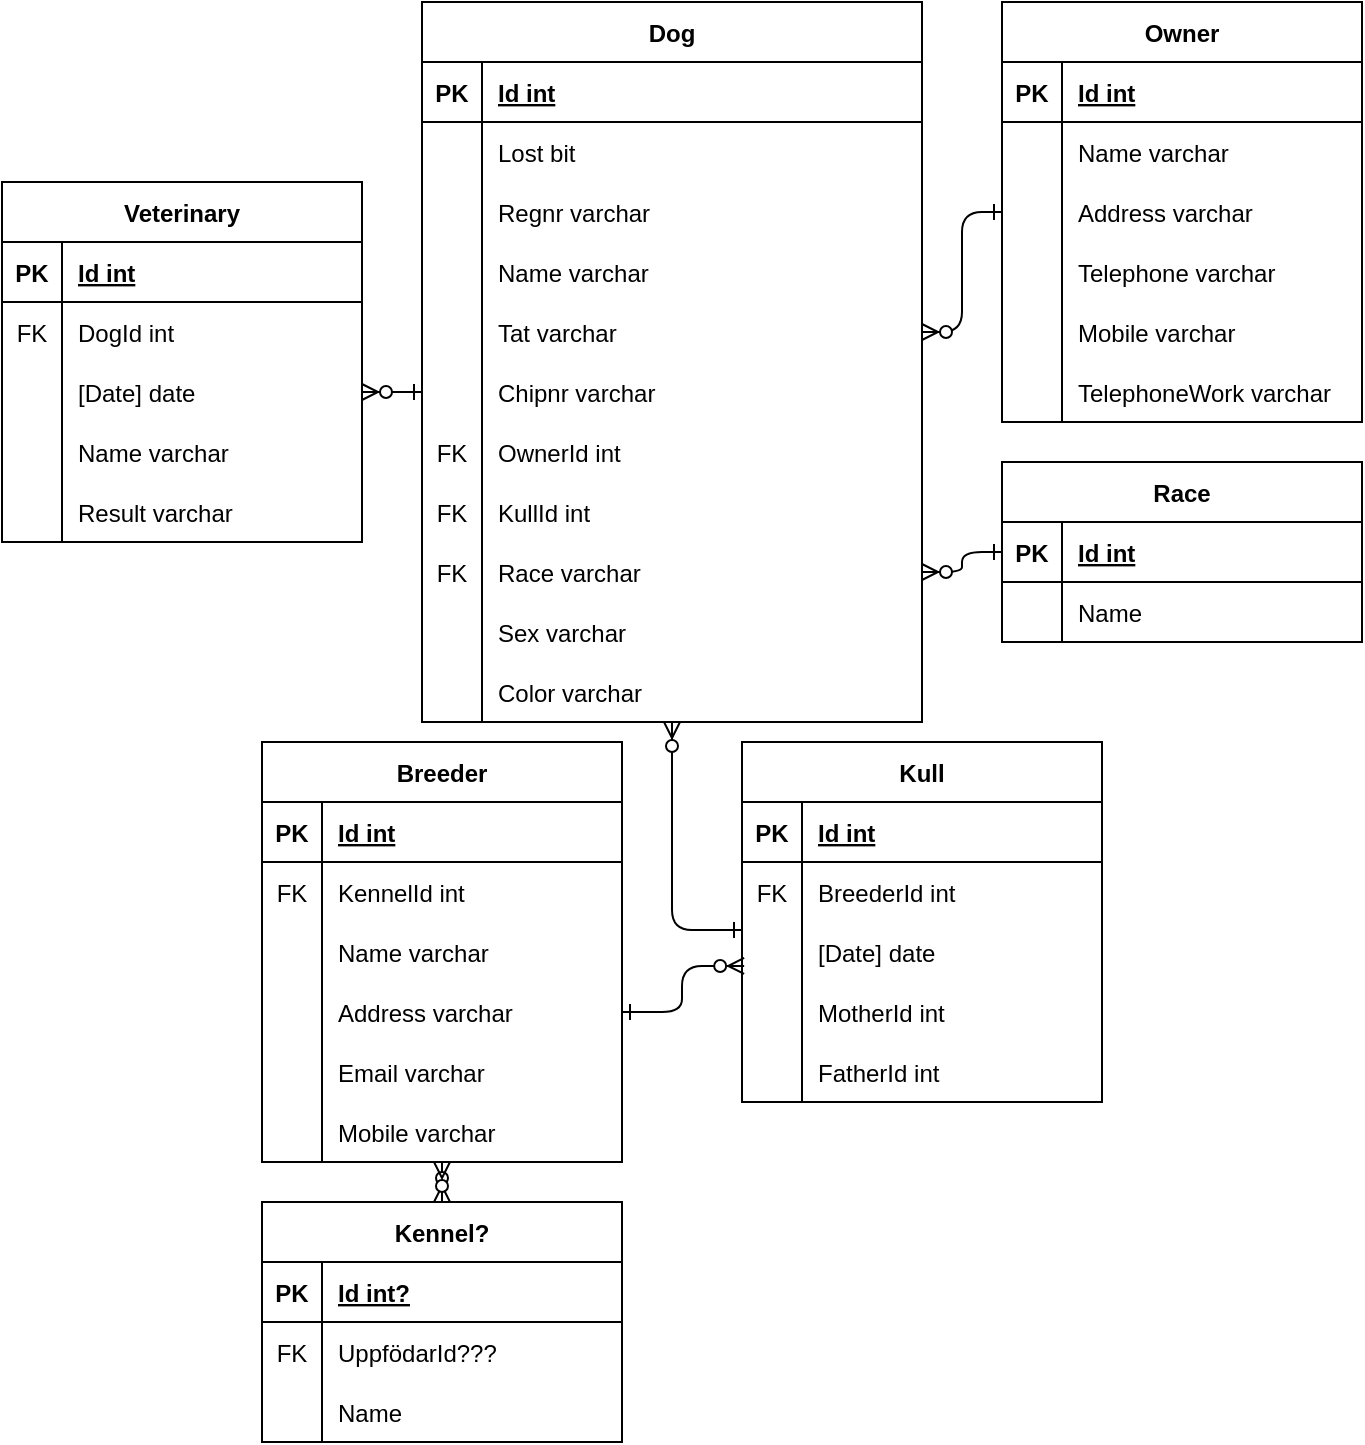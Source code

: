 <mxfile version="13.9.2" type="device"><diagram id="R2lEEEUBdFMjLlhIrx00" name="Page-1"><mxGraphModel dx="1102" dy="651" grid="1" gridSize="10" guides="1" tooltips="1" connect="1" arrows="1" fold="1" page="1" pageScale="1" pageWidth="850" pageHeight="1100" math="0" shadow="0" extFonts="Permanent Marker^https://fonts.googleapis.com/css?family=Permanent+Marker"><root><mxCell id="0"/><mxCell id="1" parent="0"/><mxCell id="C-vyLk0tnHw3VtMMgP7b-1" value="" style="edgeStyle=orthogonalEdgeStyle;endArrow=ERone;startArrow=ERzeroToMany;endFill=0;startFill=1;entryX=0;entryY=0.5;entryDx=0;entryDy=0;exitX=1;exitY=0.5;exitDx=0;exitDy=0;rounded=1;" parent="1" source="K0LvxCVQSx4_4NguJjZo-14" target="K0LvxCVQSx4_4NguJjZo-1" edge="1"><mxGeometry width="100" height="100" relative="1" as="geometry"><mxPoint x="370" y="165" as="sourcePoint"/><mxPoint x="440" y="620" as="targetPoint"/></mxGeometry></mxCell><mxCell id="C-vyLk0tnHw3VtMMgP7b-2" value="Dog" style="shape=table;startSize=30;container=1;collapsible=1;childLayout=tableLayout;fixedRows=1;rowLines=0;fontStyle=1;align=center;resizeLast=1;" parent="1" vertex="1"><mxGeometry x="490" y="70" width="250" height="360" as="geometry"/></mxCell><mxCell id="C-vyLk0tnHw3VtMMgP7b-3" value="" style="shape=partialRectangle;collapsible=0;dropTarget=0;pointerEvents=0;fillColor=none;points=[[0,0.5],[1,0.5]];portConstraint=eastwest;top=0;left=0;right=0;bottom=1;" parent="C-vyLk0tnHw3VtMMgP7b-2" vertex="1"><mxGeometry y="30" width="250" height="30" as="geometry"/></mxCell><mxCell id="C-vyLk0tnHw3VtMMgP7b-4" value="PK" style="shape=partialRectangle;overflow=hidden;connectable=0;fillColor=none;top=0;left=0;bottom=0;right=0;fontStyle=1;" parent="C-vyLk0tnHw3VtMMgP7b-3" vertex="1"><mxGeometry width="30" height="30" as="geometry"/></mxCell><mxCell id="C-vyLk0tnHw3VtMMgP7b-5" value="Id int" style="shape=partialRectangle;overflow=hidden;connectable=0;fillColor=none;top=0;left=0;bottom=0;right=0;align=left;spacingLeft=6;fontStyle=5;" parent="C-vyLk0tnHw3VtMMgP7b-3" vertex="1"><mxGeometry x="30" width="220" height="30" as="geometry"/></mxCell><mxCell id="YrfH4QDY_-ji0vdFzdjW-18" value="" style="shape=partialRectangle;collapsible=0;dropTarget=0;pointerEvents=0;fillColor=none;top=0;left=0;bottom=0;right=0;points=[[0,0.5],[1,0.5]];portConstraint=eastwest;" vertex="1" parent="C-vyLk0tnHw3VtMMgP7b-2"><mxGeometry y="60" width="250" height="30" as="geometry"/></mxCell><mxCell id="YrfH4QDY_-ji0vdFzdjW-19" value="" style="shape=partialRectangle;connectable=0;fillColor=none;top=0;left=0;bottom=0;right=0;fontStyle=0;overflow=hidden;" vertex="1" parent="YrfH4QDY_-ji0vdFzdjW-18"><mxGeometry width="30" height="30" as="geometry"/></mxCell><mxCell id="YrfH4QDY_-ji0vdFzdjW-20" value="Lost bit" style="shape=partialRectangle;connectable=0;fillColor=none;top=0;left=0;bottom=0;right=0;align=left;spacingLeft=6;fontStyle=0;overflow=hidden;" vertex="1" parent="YrfH4QDY_-ji0vdFzdjW-18"><mxGeometry x="30" width="220" height="30" as="geometry"/></mxCell><mxCell id="C-vyLk0tnHw3VtMMgP7b-6" value="" style="shape=partialRectangle;collapsible=0;dropTarget=0;pointerEvents=0;fillColor=none;points=[[0,0.5],[1,0.5]];portConstraint=eastwest;top=0;left=0;right=0;bottom=0;" parent="C-vyLk0tnHw3VtMMgP7b-2" vertex="1"><mxGeometry y="90" width="250" height="30" as="geometry"/></mxCell><mxCell id="C-vyLk0tnHw3VtMMgP7b-7" value="" style="shape=partialRectangle;overflow=hidden;connectable=0;fillColor=none;top=0;left=0;bottom=0;right=0;" parent="C-vyLk0tnHw3VtMMgP7b-6" vertex="1"><mxGeometry width="30" height="30" as="geometry"/></mxCell><mxCell id="C-vyLk0tnHw3VtMMgP7b-8" value="Regnr varchar" style="shape=partialRectangle;overflow=hidden;connectable=0;fillColor=none;top=0;left=0;bottom=0;right=0;align=left;spacingLeft=6;" parent="C-vyLk0tnHw3VtMMgP7b-6" vertex="1"><mxGeometry x="30" width="220" height="30" as="geometry"/></mxCell><mxCell id="YIph5EhUM8RS4TevZBlO-1" value="" style="shape=partialRectangle;collapsible=0;dropTarget=0;pointerEvents=0;fillColor=none;top=0;left=0;bottom=0;right=0;points=[[0,0.5],[1,0.5]];portConstraint=eastwest;" parent="C-vyLk0tnHw3VtMMgP7b-2" vertex="1"><mxGeometry y="120" width="250" height="30" as="geometry"/></mxCell><mxCell id="YIph5EhUM8RS4TevZBlO-2" value="" style="shape=partialRectangle;connectable=0;fillColor=none;top=0;left=0;bottom=0;right=0;fontStyle=0;overflow=hidden;" parent="YIph5EhUM8RS4TevZBlO-1" vertex="1"><mxGeometry width="30" height="30" as="geometry"/></mxCell><mxCell id="YIph5EhUM8RS4TevZBlO-3" value="Name varchar" style="shape=partialRectangle;connectable=0;fillColor=none;top=0;left=0;bottom=0;right=0;align=left;spacingLeft=6;fontStyle=0;overflow=hidden;" parent="YIph5EhUM8RS4TevZBlO-1" vertex="1"><mxGeometry x="30" width="220" height="30" as="geometry"/></mxCell><mxCell id="C-vyLk0tnHw3VtMMgP7b-9" value="" style="shape=partialRectangle;collapsible=0;dropTarget=0;pointerEvents=0;fillColor=none;points=[[0,0.5],[1,0.5]];portConstraint=eastwest;top=0;left=0;right=0;bottom=0;" parent="C-vyLk0tnHw3VtMMgP7b-2" vertex="1"><mxGeometry y="150" width="250" height="30" as="geometry"/></mxCell><mxCell id="C-vyLk0tnHw3VtMMgP7b-10" value="" style="shape=partialRectangle;overflow=hidden;connectable=0;fillColor=none;top=0;left=0;bottom=0;right=0;" parent="C-vyLk0tnHw3VtMMgP7b-9" vertex="1"><mxGeometry width="30" height="30" as="geometry"/></mxCell><mxCell id="C-vyLk0tnHw3VtMMgP7b-11" value="Tat varchar" style="shape=partialRectangle;overflow=hidden;connectable=0;fillColor=none;top=0;left=0;bottom=0;right=0;align=left;spacingLeft=6;" parent="C-vyLk0tnHw3VtMMgP7b-9" vertex="1"><mxGeometry x="30" width="220" height="30" as="geometry"/></mxCell><mxCell id="K0LvxCVQSx4_4NguJjZo-1" value="" style="shape=partialRectangle;collapsible=0;dropTarget=0;pointerEvents=0;fillColor=none;top=0;left=0;bottom=0;right=0;points=[[0,0.5],[1,0.5]];portConstraint=eastwest;" parent="C-vyLk0tnHw3VtMMgP7b-2" vertex="1"><mxGeometry y="180" width="250" height="30" as="geometry"/></mxCell><mxCell id="K0LvxCVQSx4_4NguJjZo-2" value="" style="shape=partialRectangle;connectable=0;fillColor=none;top=0;left=0;bottom=0;right=0;fontStyle=0;overflow=hidden;" parent="K0LvxCVQSx4_4NguJjZo-1" vertex="1"><mxGeometry width="30" height="30" as="geometry"/></mxCell><mxCell id="K0LvxCVQSx4_4NguJjZo-3" value="Chipnr varchar" style="shape=partialRectangle;connectable=0;fillColor=none;top=0;left=0;bottom=0;right=0;align=left;spacingLeft=6;fontStyle=0;overflow=hidden;" parent="K0LvxCVQSx4_4NguJjZo-1" vertex="1"><mxGeometry x="30" width="220" height="30" as="geometry"/></mxCell><mxCell id="K0LvxCVQSx4_4NguJjZo-179" value="" style="shape=partialRectangle;collapsible=0;dropTarget=0;pointerEvents=0;fillColor=none;top=0;left=0;bottom=0;right=0;points=[[0,0.5],[1,0.5]];portConstraint=eastwest;" parent="C-vyLk0tnHw3VtMMgP7b-2" vertex="1"><mxGeometry y="210" width="250" height="30" as="geometry"/></mxCell><mxCell id="K0LvxCVQSx4_4NguJjZo-180" value="FK" style="shape=partialRectangle;connectable=0;fillColor=none;top=0;left=0;bottom=0;right=0;fontStyle=0;overflow=hidden;" parent="K0LvxCVQSx4_4NguJjZo-179" vertex="1"><mxGeometry width="30" height="30" as="geometry"/></mxCell><mxCell id="K0LvxCVQSx4_4NguJjZo-181" value="OwnerId int" style="shape=partialRectangle;connectable=0;fillColor=none;top=0;left=0;bottom=0;right=0;align=left;spacingLeft=6;fontStyle=0;overflow=hidden;" parent="K0LvxCVQSx4_4NguJjZo-179" vertex="1"><mxGeometry x="30" width="220" height="30" as="geometry"/></mxCell><mxCell id="K0LvxCVQSx4_4NguJjZo-185" value="" style="shape=partialRectangle;collapsible=0;dropTarget=0;pointerEvents=0;fillColor=none;top=0;left=0;bottom=0;right=0;points=[[0,0.5],[1,0.5]];portConstraint=eastwest;" parent="C-vyLk0tnHw3VtMMgP7b-2" vertex="1"><mxGeometry y="240" width="250" height="30" as="geometry"/></mxCell><mxCell id="K0LvxCVQSx4_4NguJjZo-186" value="FK" style="shape=partialRectangle;connectable=0;fillColor=none;top=0;left=0;bottom=0;right=0;fontStyle=0;overflow=hidden;" parent="K0LvxCVQSx4_4NguJjZo-185" vertex="1"><mxGeometry width="30" height="30" as="geometry"/></mxCell><mxCell id="K0LvxCVQSx4_4NguJjZo-187" value="KullId int" style="shape=partialRectangle;connectable=0;fillColor=none;top=0;left=0;bottom=0;right=0;align=left;spacingLeft=6;fontStyle=0;overflow=hidden;" parent="K0LvxCVQSx4_4NguJjZo-185" vertex="1"><mxGeometry x="30" width="220" height="30" as="geometry"/></mxCell><mxCell id="K0LvxCVQSx4_4NguJjZo-4" value="" style="shape=partialRectangle;collapsible=0;dropTarget=0;pointerEvents=0;fillColor=none;top=0;left=0;bottom=0;right=0;points=[[0,0.5],[1,0.5]];portConstraint=eastwest;" parent="C-vyLk0tnHw3VtMMgP7b-2" vertex="1"><mxGeometry y="270" width="250" height="30" as="geometry"/></mxCell><mxCell id="K0LvxCVQSx4_4NguJjZo-5" value="FK" style="shape=partialRectangle;connectable=0;fillColor=none;top=0;left=0;bottom=0;right=0;fontStyle=0;overflow=hidden;" parent="K0LvxCVQSx4_4NguJjZo-4" vertex="1"><mxGeometry width="30" height="30" as="geometry"/></mxCell><mxCell id="K0LvxCVQSx4_4NguJjZo-6" value="Race varchar" style="shape=partialRectangle;connectable=0;fillColor=none;top=0;left=0;bottom=0;right=0;align=left;spacingLeft=6;fontStyle=0;overflow=hidden;" parent="K0LvxCVQSx4_4NguJjZo-4" vertex="1"><mxGeometry x="30" width="220" height="30" as="geometry"/></mxCell><mxCell id="K0LvxCVQSx4_4NguJjZo-7" value="" style="shape=partialRectangle;collapsible=0;dropTarget=0;pointerEvents=0;fillColor=none;top=0;left=0;bottom=0;right=0;points=[[0,0.5],[1,0.5]];portConstraint=eastwest;" parent="C-vyLk0tnHw3VtMMgP7b-2" vertex="1"><mxGeometry y="300" width="250" height="30" as="geometry"/></mxCell><mxCell id="K0LvxCVQSx4_4NguJjZo-8" value="" style="shape=partialRectangle;connectable=0;fillColor=none;top=0;left=0;bottom=0;right=0;fontStyle=0;overflow=hidden;" parent="K0LvxCVQSx4_4NguJjZo-7" vertex="1"><mxGeometry width="30" height="30" as="geometry"/></mxCell><mxCell id="K0LvxCVQSx4_4NguJjZo-9" value="Sex varchar" style="shape=partialRectangle;connectable=0;fillColor=none;top=0;left=0;bottom=0;right=0;align=left;spacingLeft=6;fontStyle=0;overflow=hidden;" parent="K0LvxCVQSx4_4NguJjZo-7" vertex="1"><mxGeometry x="30" width="220" height="30" as="geometry"/></mxCell><mxCell id="K0LvxCVQSx4_4NguJjZo-134" value="" style="shape=partialRectangle;collapsible=0;dropTarget=0;pointerEvents=0;fillColor=none;top=0;left=0;bottom=0;right=0;points=[[0,0.5],[1,0.5]];portConstraint=eastwest;" parent="C-vyLk0tnHw3VtMMgP7b-2" vertex="1"><mxGeometry y="330" width="250" height="30" as="geometry"/></mxCell><mxCell id="K0LvxCVQSx4_4NguJjZo-135" value="" style="shape=partialRectangle;connectable=0;fillColor=none;top=0;left=0;bottom=0;right=0;fontStyle=0;overflow=hidden;" parent="K0LvxCVQSx4_4NguJjZo-134" vertex="1"><mxGeometry width="30" height="30" as="geometry"/></mxCell><mxCell id="K0LvxCVQSx4_4NguJjZo-136" value="Color varchar" style="shape=partialRectangle;connectable=0;fillColor=none;top=0;left=0;bottom=0;right=0;align=left;spacingLeft=6;fontStyle=0;overflow=hidden;" parent="K0LvxCVQSx4_4NguJjZo-134" vertex="1"><mxGeometry x="30" width="220" height="30" as="geometry"/></mxCell><mxCell id="K0LvxCVQSx4_4NguJjZo-10" value="Veterinary" style="shape=table;startSize=30;container=1;collapsible=1;childLayout=tableLayout;fixedRows=1;rowLines=0;fontStyle=1;align=center;resizeLast=1;" parent="1" vertex="1"><mxGeometry x="280" y="160" width="180" height="180" as="geometry"/></mxCell><mxCell id="K0LvxCVQSx4_4NguJjZo-11" value="" style="shape=partialRectangle;collapsible=0;dropTarget=0;pointerEvents=0;fillColor=none;top=0;left=0;bottom=1;right=0;points=[[0,0.5],[1,0.5]];portConstraint=eastwest;" parent="K0LvxCVQSx4_4NguJjZo-10" vertex="1"><mxGeometry y="30" width="180" height="30" as="geometry"/></mxCell><mxCell id="K0LvxCVQSx4_4NguJjZo-12" value="PK" style="shape=partialRectangle;connectable=0;fillColor=none;top=0;left=0;bottom=0;right=0;fontStyle=1;overflow=hidden;" parent="K0LvxCVQSx4_4NguJjZo-11" vertex="1"><mxGeometry width="30" height="30" as="geometry"/></mxCell><mxCell id="K0LvxCVQSx4_4NguJjZo-13" value="Id int" style="shape=partialRectangle;connectable=0;fillColor=none;top=0;left=0;bottom=0;right=0;align=left;spacingLeft=6;fontStyle=5;overflow=hidden;" parent="K0LvxCVQSx4_4NguJjZo-11" vertex="1"><mxGeometry x="30" width="150" height="30" as="geometry"/></mxCell><mxCell id="K0LvxCVQSx4_4NguJjZo-182" value="" style="shape=partialRectangle;collapsible=0;dropTarget=0;pointerEvents=0;fillColor=none;top=0;left=0;bottom=0;right=0;points=[[0,0.5],[1,0.5]];portConstraint=eastwest;" parent="K0LvxCVQSx4_4NguJjZo-10" vertex="1"><mxGeometry y="60" width="180" height="30" as="geometry"/></mxCell><mxCell id="K0LvxCVQSx4_4NguJjZo-183" value="FK" style="shape=partialRectangle;connectable=0;fillColor=none;top=0;left=0;bottom=0;right=0;fontStyle=0;overflow=hidden;" parent="K0LvxCVQSx4_4NguJjZo-182" vertex="1"><mxGeometry width="30" height="30" as="geometry"/></mxCell><mxCell id="K0LvxCVQSx4_4NguJjZo-184" value="DogId int" style="shape=partialRectangle;connectable=0;fillColor=none;top=0;left=0;bottom=0;right=0;align=left;spacingLeft=6;fontStyle=0;overflow=hidden;" parent="K0LvxCVQSx4_4NguJjZo-182" vertex="1"><mxGeometry x="30" width="150" height="30" as="geometry"/></mxCell><mxCell id="K0LvxCVQSx4_4NguJjZo-14" value="" style="shape=partialRectangle;collapsible=0;dropTarget=0;pointerEvents=0;fillColor=none;top=0;left=0;bottom=0;right=0;points=[[0,0.5],[1,0.5]];portConstraint=eastwest;" parent="K0LvxCVQSx4_4NguJjZo-10" vertex="1"><mxGeometry y="90" width="180" height="30" as="geometry"/></mxCell><mxCell id="K0LvxCVQSx4_4NguJjZo-15" value="" style="shape=partialRectangle;connectable=0;fillColor=none;top=0;left=0;bottom=0;right=0;editable=1;overflow=hidden;" parent="K0LvxCVQSx4_4NguJjZo-14" vertex="1"><mxGeometry width="30" height="30" as="geometry"/></mxCell><mxCell id="K0LvxCVQSx4_4NguJjZo-16" value="[Date] date" style="shape=partialRectangle;connectable=0;fillColor=none;top=0;left=0;bottom=0;right=0;align=left;spacingLeft=6;overflow=hidden;" parent="K0LvxCVQSx4_4NguJjZo-14" vertex="1"><mxGeometry x="30" width="150" height="30" as="geometry"/></mxCell><mxCell id="K0LvxCVQSx4_4NguJjZo-17" value="" style="shape=partialRectangle;collapsible=0;dropTarget=0;pointerEvents=0;fillColor=none;top=0;left=0;bottom=0;right=0;points=[[0,0.5],[1,0.5]];portConstraint=eastwest;" parent="K0LvxCVQSx4_4NguJjZo-10" vertex="1"><mxGeometry y="120" width="180" height="30" as="geometry"/></mxCell><mxCell id="K0LvxCVQSx4_4NguJjZo-18" value="" style="shape=partialRectangle;connectable=0;fillColor=none;top=0;left=0;bottom=0;right=0;editable=1;overflow=hidden;" parent="K0LvxCVQSx4_4NguJjZo-17" vertex="1"><mxGeometry width="30" height="30" as="geometry"/></mxCell><mxCell id="K0LvxCVQSx4_4NguJjZo-19" value="Name varchar" style="shape=partialRectangle;connectable=0;fillColor=none;top=0;left=0;bottom=0;right=0;align=left;spacingLeft=6;overflow=hidden;" parent="K0LvxCVQSx4_4NguJjZo-17" vertex="1"><mxGeometry x="30" width="150" height="30" as="geometry"/></mxCell><mxCell id="K0LvxCVQSx4_4NguJjZo-20" value="" style="shape=partialRectangle;collapsible=0;dropTarget=0;pointerEvents=0;fillColor=none;top=0;left=0;bottom=0;right=0;points=[[0,0.5],[1,0.5]];portConstraint=eastwest;" parent="K0LvxCVQSx4_4NguJjZo-10" vertex="1"><mxGeometry y="150" width="180" height="30" as="geometry"/></mxCell><mxCell id="K0LvxCVQSx4_4NguJjZo-21" value="" style="shape=partialRectangle;connectable=0;fillColor=none;top=0;left=0;bottom=0;right=0;editable=1;overflow=hidden;" parent="K0LvxCVQSx4_4NguJjZo-20" vertex="1"><mxGeometry width="30" height="30" as="geometry"/></mxCell><mxCell id="K0LvxCVQSx4_4NguJjZo-22" value="Result varchar" style="shape=partialRectangle;connectable=0;fillColor=none;top=0;left=0;bottom=0;right=0;align=left;spacingLeft=6;overflow=hidden;" parent="K0LvxCVQSx4_4NguJjZo-20" vertex="1"><mxGeometry x="30" width="150" height="30" as="geometry"/></mxCell><mxCell id="K0LvxCVQSx4_4NguJjZo-36" value="Breeder" style="shape=table;startSize=30;container=1;collapsible=1;childLayout=tableLayout;fixedRows=1;rowLines=0;fontStyle=1;align=center;resizeLast=1;" parent="1" vertex="1"><mxGeometry x="410" y="440" width="180" height="210" as="geometry"/></mxCell><mxCell id="K0LvxCVQSx4_4NguJjZo-37" value="" style="shape=partialRectangle;collapsible=0;dropTarget=0;pointerEvents=0;fillColor=none;top=0;left=0;bottom=1;right=0;points=[[0,0.5],[1,0.5]];portConstraint=eastwest;" parent="K0LvxCVQSx4_4NguJjZo-36" vertex="1"><mxGeometry y="30" width="180" height="30" as="geometry"/></mxCell><mxCell id="K0LvxCVQSx4_4NguJjZo-38" value="PK" style="shape=partialRectangle;connectable=0;fillColor=none;top=0;left=0;bottom=0;right=0;fontStyle=1;overflow=hidden;" parent="K0LvxCVQSx4_4NguJjZo-37" vertex="1"><mxGeometry width="30" height="30" as="geometry"/></mxCell><mxCell id="K0LvxCVQSx4_4NguJjZo-39" value="Id int" style="shape=partialRectangle;connectable=0;fillColor=none;top=0;left=0;bottom=0;right=0;align=left;spacingLeft=6;fontStyle=5;overflow=hidden;" parent="K0LvxCVQSx4_4NguJjZo-37" vertex="1"><mxGeometry x="30" width="150" height="30" as="geometry"/></mxCell><mxCell id="K0LvxCVQSx4_4NguJjZo-191" value="" style="shape=partialRectangle;collapsible=0;dropTarget=0;pointerEvents=0;fillColor=none;top=0;left=0;bottom=0;right=0;points=[[0,0.5],[1,0.5]];portConstraint=eastwest;" parent="K0LvxCVQSx4_4NguJjZo-36" vertex="1"><mxGeometry y="60" width="180" height="30" as="geometry"/></mxCell><mxCell id="K0LvxCVQSx4_4NguJjZo-192" value="FK" style="shape=partialRectangle;connectable=0;fillColor=none;top=0;left=0;bottom=0;right=0;fontStyle=0;overflow=hidden;" parent="K0LvxCVQSx4_4NguJjZo-191" vertex="1"><mxGeometry width="30" height="30" as="geometry"/></mxCell><mxCell id="K0LvxCVQSx4_4NguJjZo-193" value="KennelId int" style="shape=partialRectangle;connectable=0;fillColor=none;top=0;left=0;bottom=0;right=0;align=left;spacingLeft=6;fontStyle=0;overflow=hidden;" parent="K0LvxCVQSx4_4NguJjZo-191" vertex="1"><mxGeometry x="30" width="150" height="30" as="geometry"/></mxCell><mxCell id="K0LvxCVQSx4_4NguJjZo-40" value="" style="shape=partialRectangle;collapsible=0;dropTarget=0;pointerEvents=0;fillColor=none;top=0;left=0;bottom=0;right=0;points=[[0,0.5],[1,0.5]];portConstraint=eastwest;" parent="K0LvxCVQSx4_4NguJjZo-36" vertex="1"><mxGeometry y="90" width="180" height="30" as="geometry"/></mxCell><mxCell id="K0LvxCVQSx4_4NguJjZo-41" value="" style="shape=partialRectangle;connectable=0;fillColor=none;top=0;left=0;bottom=0;right=0;editable=1;overflow=hidden;" parent="K0LvxCVQSx4_4NguJjZo-40" vertex="1"><mxGeometry width="30" height="30" as="geometry"/></mxCell><mxCell id="K0LvxCVQSx4_4NguJjZo-42" value="Name varchar" style="shape=partialRectangle;connectable=0;fillColor=none;top=0;left=0;bottom=0;right=0;align=left;spacingLeft=6;overflow=hidden;" parent="K0LvxCVQSx4_4NguJjZo-40" vertex="1"><mxGeometry x="30" width="150" height="30" as="geometry"/></mxCell><mxCell id="K0LvxCVQSx4_4NguJjZo-43" value="" style="shape=partialRectangle;collapsible=0;dropTarget=0;pointerEvents=0;fillColor=none;top=0;left=0;bottom=0;right=0;points=[[0,0.5],[1,0.5]];portConstraint=eastwest;" parent="K0LvxCVQSx4_4NguJjZo-36" vertex="1"><mxGeometry y="120" width="180" height="30" as="geometry"/></mxCell><mxCell id="K0LvxCVQSx4_4NguJjZo-44" value="" style="shape=partialRectangle;connectable=0;fillColor=none;top=0;left=0;bottom=0;right=0;editable=1;overflow=hidden;" parent="K0LvxCVQSx4_4NguJjZo-43" vertex="1"><mxGeometry width="30" height="30" as="geometry"/></mxCell><mxCell id="K0LvxCVQSx4_4NguJjZo-45" value="Address varchar" style="shape=partialRectangle;connectable=0;fillColor=none;top=0;left=0;bottom=0;right=0;align=left;spacingLeft=6;overflow=hidden;" parent="K0LvxCVQSx4_4NguJjZo-43" vertex="1"><mxGeometry x="30" width="150" height="30" as="geometry"/></mxCell><mxCell id="K0LvxCVQSx4_4NguJjZo-88" value="" style="shape=partialRectangle;collapsible=0;dropTarget=0;pointerEvents=0;fillColor=none;top=0;left=0;bottom=0;right=0;points=[[0,0.5],[1,0.5]];portConstraint=eastwest;" parent="K0LvxCVQSx4_4NguJjZo-36" vertex="1"><mxGeometry y="150" width="180" height="30" as="geometry"/></mxCell><mxCell id="K0LvxCVQSx4_4NguJjZo-89" value="" style="shape=partialRectangle;connectable=0;fillColor=none;top=0;left=0;bottom=0;right=0;fontStyle=0;overflow=hidden;" parent="K0LvxCVQSx4_4NguJjZo-88" vertex="1"><mxGeometry width="30" height="30" as="geometry"/></mxCell><mxCell id="K0LvxCVQSx4_4NguJjZo-90" value="Email varchar" style="shape=partialRectangle;connectable=0;fillColor=none;top=0;left=0;bottom=0;right=0;align=left;spacingLeft=6;fontStyle=0;overflow=hidden;" parent="K0LvxCVQSx4_4NguJjZo-88" vertex="1"><mxGeometry x="30" width="150" height="30" as="geometry"/></mxCell><mxCell id="K0LvxCVQSx4_4NguJjZo-46" value="" style="shape=partialRectangle;collapsible=0;dropTarget=0;pointerEvents=0;fillColor=none;top=0;left=0;bottom=0;right=0;points=[[0,0.5],[1,0.5]];portConstraint=eastwest;" parent="K0LvxCVQSx4_4NguJjZo-36" vertex="1"><mxGeometry y="180" width="180" height="30" as="geometry"/></mxCell><mxCell id="K0LvxCVQSx4_4NguJjZo-47" value="" style="shape=partialRectangle;connectable=0;fillColor=none;top=0;left=0;bottom=0;right=0;editable=1;overflow=hidden;" parent="K0LvxCVQSx4_4NguJjZo-46" vertex="1"><mxGeometry width="30" height="30" as="geometry"/></mxCell><mxCell id="K0LvxCVQSx4_4NguJjZo-48" value="Mobile varchar" style="shape=partialRectangle;connectable=0;fillColor=none;top=0;left=0;bottom=0;right=0;align=left;spacingLeft=6;overflow=hidden;" parent="K0LvxCVQSx4_4NguJjZo-46" vertex="1"><mxGeometry x="30" width="150" height="30" as="geometry"/></mxCell><mxCell id="K0LvxCVQSx4_4NguJjZo-75" value="Owner" style="shape=table;startSize=30;container=1;collapsible=1;childLayout=tableLayout;fixedRows=1;rowLines=0;fontStyle=1;align=center;resizeLast=1;" parent="1" vertex="1"><mxGeometry x="780" y="70" width="180" height="210" as="geometry"/></mxCell><mxCell id="K0LvxCVQSx4_4NguJjZo-76" value="" style="shape=partialRectangle;collapsible=0;dropTarget=0;pointerEvents=0;fillColor=none;top=0;left=0;bottom=1;right=0;points=[[0,0.5],[1,0.5]];portConstraint=eastwest;" parent="K0LvxCVQSx4_4NguJjZo-75" vertex="1"><mxGeometry y="30" width="180" height="30" as="geometry"/></mxCell><mxCell id="K0LvxCVQSx4_4NguJjZo-77" value="PK" style="shape=partialRectangle;connectable=0;fillColor=none;top=0;left=0;bottom=0;right=0;fontStyle=1;overflow=hidden;" parent="K0LvxCVQSx4_4NguJjZo-76" vertex="1"><mxGeometry width="30" height="30" as="geometry"/></mxCell><mxCell id="K0LvxCVQSx4_4NguJjZo-78" value="Id int" style="shape=partialRectangle;connectable=0;fillColor=none;top=0;left=0;bottom=0;right=0;align=left;spacingLeft=6;fontStyle=5;overflow=hidden;" parent="K0LvxCVQSx4_4NguJjZo-76" vertex="1"><mxGeometry x="30" width="150" height="30" as="geometry"/></mxCell><mxCell id="K0LvxCVQSx4_4NguJjZo-79" value="" style="shape=partialRectangle;collapsible=0;dropTarget=0;pointerEvents=0;fillColor=none;top=0;left=0;bottom=0;right=0;points=[[0,0.5],[1,0.5]];portConstraint=eastwest;" parent="K0LvxCVQSx4_4NguJjZo-75" vertex="1"><mxGeometry y="60" width="180" height="30" as="geometry"/></mxCell><mxCell id="K0LvxCVQSx4_4NguJjZo-80" value="" style="shape=partialRectangle;connectable=0;fillColor=none;top=0;left=0;bottom=0;right=0;editable=1;overflow=hidden;" parent="K0LvxCVQSx4_4NguJjZo-79" vertex="1"><mxGeometry width="30" height="30" as="geometry"/></mxCell><mxCell id="K0LvxCVQSx4_4NguJjZo-81" value="Name varchar" style="shape=partialRectangle;connectable=0;fillColor=none;top=0;left=0;bottom=0;right=0;align=left;spacingLeft=6;overflow=hidden;" parent="K0LvxCVQSx4_4NguJjZo-79" vertex="1"><mxGeometry x="30" width="150" height="30" as="geometry"/></mxCell><mxCell id="K0LvxCVQSx4_4NguJjZo-82" value="" style="shape=partialRectangle;collapsible=0;dropTarget=0;pointerEvents=0;fillColor=none;top=0;left=0;bottom=0;right=0;points=[[0,0.5],[1,0.5]];portConstraint=eastwest;" parent="K0LvxCVQSx4_4NguJjZo-75" vertex="1"><mxGeometry y="90" width="180" height="30" as="geometry"/></mxCell><mxCell id="K0LvxCVQSx4_4NguJjZo-83" value="" style="shape=partialRectangle;connectable=0;fillColor=none;top=0;left=0;bottom=0;right=0;editable=1;overflow=hidden;" parent="K0LvxCVQSx4_4NguJjZo-82" vertex="1"><mxGeometry width="30" height="30" as="geometry"/></mxCell><mxCell id="K0LvxCVQSx4_4NguJjZo-84" value="Address varchar" style="shape=partialRectangle;connectable=0;fillColor=none;top=0;left=0;bottom=0;right=0;align=left;spacingLeft=6;overflow=hidden;" parent="K0LvxCVQSx4_4NguJjZo-82" vertex="1"><mxGeometry x="30" width="150" height="30" as="geometry"/></mxCell><mxCell id="K0LvxCVQSx4_4NguJjZo-85" value="" style="shape=partialRectangle;collapsible=0;dropTarget=0;pointerEvents=0;fillColor=none;top=0;left=0;bottom=0;right=0;points=[[0,0.5],[1,0.5]];portConstraint=eastwest;" parent="K0LvxCVQSx4_4NguJjZo-75" vertex="1"><mxGeometry y="120" width="180" height="30" as="geometry"/></mxCell><mxCell id="K0LvxCVQSx4_4NguJjZo-86" value="" style="shape=partialRectangle;connectable=0;fillColor=none;top=0;left=0;bottom=0;right=0;editable=1;overflow=hidden;" parent="K0LvxCVQSx4_4NguJjZo-85" vertex="1"><mxGeometry width="30" height="30" as="geometry"/></mxCell><mxCell id="K0LvxCVQSx4_4NguJjZo-87" value="Telephone varchar" style="shape=partialRectangle;connectable=0;fillColor=none;top=0;left=0;bottom=0;right=0;align=left;spacingLeft=6;overflow=hidden;" parent="K0LvxCVQSx4_4NguJjZo-85" vertex="1"><mxGeometry x="30" width="150" height="30" as="geometry"/></mxCell><mxCell id="K0LvxCVQSx4_4NguJjZo-95" value="" style="shape=partialRectangle;collapsible=0;dropTarget=0;pointerEvents=0;fillColor=none;top=0;left=0;bottom=0;right=0;points=[[0,0.5],[1,0.5]];portConstraint=eastwest;" parent="K0LvxCVQSx4_4NguJjZo-75" vertex="1"><mxGeometry y="150" width="180" height="30" as="geometry"/></mxCell><mxCell id="K0LvxCVQSx4_4NguJjZo-96" value="" style="shape=partialRectangle;connectable=0;fillColor=none;top=0;left=0;bottom=0;right=0;fontStyle=0;overflow=hidden;" parent="K0LvxCVQSx4_4NguJjZo-95" vertex="1"><mxGeometry width="30" height="30" as="geometry"/></mxCell><mxCell id="K0LvxCVQSx4_4NguJjZo-97" value="Mobile varchar" style="shape=partialRectangle;connectable=0;fillColor=none;top=0;left=0;bottom=0;right=0;align=left;spacingLeft=6;fontStyle=0;overflow=hidden;" parent="K0LvxCVQSx4_4NguJjZo-95" vertex="1"><mxGeometry x="30" width="150" height="30" as="geometry"/></mxCell><mxCell id="K0LvxCVQSx4_4NguJjZo-117" value="" style="shape=partialRectangle;collapsible=0;dropTarget=0;pointerEvents=0;fillColor=none;top=0;left=0;bottom=0;right=0;points=[[0,0.5],[1,0.5]];portConstraint=eastwest;" parent="K0LvxCVQSx4_4NguJjZo-75" vertex="1"><mxGeometry y="180" width="180" height="30" as="geometry"/></mxCell><mxCell id="K0LvxCVQSx4_4NguJjZo-118" value="" style="shape=partialRectangle;connectable=0;fillColor=none;top=0;left=0;bottom=0;right=0;fontStyle=0;overflow=hidden;" parent="K0LvxCVQSx4_4NguJjZo-117" vertex="1"><mxGeometry width="30" height="30" as="geometry"/></mxCell><mxCell id="K0LvxCVQSx4_4NguJjZo-119" value="TelephoneWork varchar" style="shape=partialRectangle;connectable=0;fillColor=none;top=0;left=0;bottom=0;right=0;align=left;spacingLeft=6;fontStyle=0;overflow=hidden;" parent="K0LvxCVQSx4_4NguJjZo-117" vertex="1"><mxGeometry x="30" width="150" height="30" as="geometry"/></mxCell><mxCell id="K0LvxCVQSx4_4NguJjZo-165" style="edgeStyle=orthogonalEdgeStyle;rounded=1;orthogonalLoop=1;jettySize=auto;html=1;entryX=0.5;entryY=1;entryDx=0;entryDy=0;endArrow=ERzeroToMany;endFill=1;startArrow=ERzeroToMany;startFill=1;" parent="1" source="K0LvxCVQSx4_4NguJjZo-101" target="K0LvxCVQSx4_4NguJjZo-36" edge="1"><mxGeometry relative="1" as="geometry"/></mxCell><mxCell id="K0LvxCVQSx4_4NguJjZo-101" value="Kennel?" style="shape=table;startSize=30;container=1;collapsible=1;childLayout=tableLayout;fixedRows=1;rowLines=0;fontStyle=1;align=center;resizeLast=1;" parent="1" vertex="1"><mxGeometry x="410" y="670" width="180" height="120" as="geometry"/></mxCell><mxCell id="K0LvxCVQSx4_4NguJjZo-102" value="" style="shape=partialRectangle;collapsible=0;dropTarget=0;pointerEvents=0;fillColor=none;top=0;left=0;bottom=1;right=0;points=[[0,0.5],[1,0.5]];portConstraint=eastwest;" parent="K0LvxCVQSx4_4NguJjZo-101" vertex="1"><mxGeometry y="30" width="180" height="30" as="geometry"/></mxCell><mxCell id="K0LvxCVQSx4_4NguJjZo-103" value="PK" style="shape=partialRectangle;connectable=0;fillColor=none;top=0;left=0;bottom=0;right=0;fontStyle=1;overflow=hidden;" parent="K0LvxCVQSx4_4NguJjZo-102" vertex="1"><mxGeometry width="30" height="30" as="geometry"/></mxCell><mxCell id="K0LvxCVQSx4_4NguJjZo-104" value="Id int?" style="shape=partialRectangle;connectable=0;fillColor=none;top=0;left=0;bottom=0;right=0;align=left;spacingLeft=6;fontStyle=5;overflow=hidden;" parent="K0LvxCVQSx4_4NguJjZo-102" vertex="1"><mxGeometry x="30" width="150" height="30" as="geometry"/></mxCell><mxCell id="K0LvxCVQSx4_4NguJjZo-188" value="" style="shape=partialRectangle;collapsible=0;dropTarget=0;pointerEvents=0;fillColor=none;top=0;left=0;bottom=0;right=0;points=[[0,0.5],[1,0.5]];portConstraint=eastwest;" parent="K0LvxCVQSx4_4NguJjZo-101" vertex="1"><mxGeometry y="60" width="180" height="30" as="geometry"/></mxCell><mxCell id="K0LvxCVQSx4_4NguJjZo-189" value="FK" style="shape=partialRectangle;connectable=0;fillColor=none;top=0;left=0;bottom=0;right=0;fontStyle=0;overflow=hidden;" parent="K0LvxCVQSx4_4NguJjZo-188" vertex="1"><mxGeometry width="30" height="30" as="geometry"/></mxCell><mxCell id="K0LvxCVQSx4_4NguJjZo-190" value="UppfödarId???" style="shape=partialRectangle;connectable=0;fillColor=none;top=0;left=0;bottom=0;right=0;align=left;spacingLeft=6;fontStyle=0;overflow=hidden;" parent="K0LvxCVQSx4_4NguJjZo-188" vertex="1"><mxGeometry x="30" width="150" height="30" as="geometry"/></mxCell><mxCell id="K0LvxCVQSx4_4NguJjZo-105" value="" style="shape=partialRectangle;collapsible=0;dropTarget=0;pointerEvents=0;fillColor=none;top=0;left=0;bottom=0;right=0;points=[[0,0.5],[1,0.5]];portConstraint=eastwest;" parent="K0LvxCVQSx4_4NguJjZo-101" vertex="1"><mxGeometry y="90" width="180" height="30" as="geometry"/></mxCell><mxCell id="K0LvxCVQSx4_4NguJjZo-106" value="" style="shape=partialRectangle;connectable=0;fillColor=none;top=0;left=0;bottom=0;right=0;editable=1;overflow=hidden;" parent="K0LvxCVQSx4_4NguJjZo-105" vertex="1"><mxGeometry width="30" height="30" as="geometry"/></mxCell><mxCell id="K0LvxCVQSx4_4NguJjZo-107" value="Name" style="shape=partialRectangle;connectable=0;fillColor=none;top=0;left=0;bottom=0;right=0;align=left;spacingLeft=6;overflow=hidden;" parent="K0LvxCVQSx4_4NguJjZo-105" vertex="1"><mxGeometry x="30" width="150" height="30" as="geometry"/></mxCell><mxCell id="K0LvxCVQSx4_4NguJjZo-177" style="edgeStyle=orthogonalEdgeStyle;orthogonalLoop=1;jettySize=auto;html=1;entryX=0;entryY=0.133;entryDx=0;entryDy=0;startArrow=ERzeroToMany;startFill=1;endArrow=ERone;endFill=0;exitX=0.5;exitY=1;exitDx=0;exitDy=0;entryPerimeter=0;rounded=1;" parent="1" source="C-vyLk0tnHw3VtMMgP7b-2" target="K0LvxCVQSx4_4NguJjZo-154" edge="1"><mxGeometry relative="1" as="geometry"/></mxCell><mxCell id="K0LvxCVQSx4_4NguJjZo-150" value="Kull" style="shape=table;startSize=30;container=1;collapsible=1;childLayout=tableLayout;fixedRows=1;rowLines=0;fontStyle=1;align=center;resizeLast=1;" parent="1" vertex="1"><mxGeometry x="650" y="440" width="180" height="180" as="geometry"/></mxCell><mxCell id="K0LvxCVQSx4_4NguJjZo-151" value="" style="shape=partialRectangle;collapsible=0;dropTarget=0;pointerEvents=0;fillColor=none;top=0;left=0;bottom=1;right=0;points=[[0,0.5],[1,0.5]];portConstraint=eastwest;" parent="K0LvxCVQSx4_4NguJjZo-150" vertex="1"><mxGeometry y="30" width="180" height="30" as="geometry"/></mxCell><mxCell id="K0LvxCVQSx4_4NguJjZo-152" value="PK" style="shape=partialRectangle;connectable=0;fillColor=none;top=0;left=0;bottom=0;right=0;fontStyle=1;overflow=hidden;" parent="K0LvxCVQSx4_4NguJjZo-151" vertex="1"><mxGeometry width="30" height="30" as="geometry"/></mxCell><mxCell id="K0LvxCVQSx4_4NguJjZo-153" value="Id int" style="shape=partialRectangle;connectable=0;fillColor=none;top=0;left=0;bottom=0;right=0;align=left;spacingLeft=6;fontStyle=5;overflow=hidden;" parent="K0LvxCVQSx4_4NguJjZo-151" vertex="1"><mxGeometry x="30" width="150" height="30" as="geometry"/></mxCell><mxCell id="K0LvxCVQSx4_4NguJjZo-194" value="" style="shape=partialRectangle;collapsible=0;dropTarget=0;pointerEvents=0;fillColor=none;top=0;left=0;bottom=0;right=0;points=[[0,0.5],[1,0.5]];portConstraint=eastwest;" parent="K0LvxCVQSx4_4NguJjZo-150" vertex="1"><mxGeometry y="60" width="180" height="30" as="geometry"/></mxCell><mxCell id="K0LvxCVQSx4_4NguJjZo-195" value="FK" style="shape=partialRectangle;connectable=0;fillColor=none;top=0;left=0;bottom=0;right=0;fontStyle=0;overflow=hidden;" parent="K0LvxCVQSx4_4NguJjZo-194" vertex="1"><mxGeometry width="30" height="30" as="geometry"/></mxCell><mxCell id="K0LvxCVQSx4_4NguJjZo-196" value="BreederId int" style="shape=partialRectangle;connectable=0;fillColor=none;top=0;left=0;bottom=0;right=0;align=left;spacingLeft=6;fontStyle=0;overflow=hidden;" parent="K0LvxCVQSx4_4NguJjZo-194" vertex="1"><mxGeometry x="30" width="150" height="30" as="geometry"/></mxCell><mxCell id="K0LvxCVQSx4_4NguJjZo-154" value="" style="shape=partialRectangle;collapsible=0;dropTarget=0;pointerEvents=0;fillColor=none;top=0;left=0;bottom=0;right=0;points=[[0,0.5],[1,0.5]];portConstraint=eastwest;" parent="K0LvxCVQSx4_4NguJjZo-150" vertex="1"><mxGeometry y="90" width="180" height="30" as="geometry"/></mxCell><mxCell id="K0LvxCVQSx4_4NguJjZo-155" value="" style="shape=partialRectangle;connectable=0;fillColor=none;top=0;left=0;bottom=0;right=0;editable=1;overflow=hidden;" parent="K0LvxCVQSx4_4NguJjZo-154" vertex="1"><mxGeometry width="30" height="30" as="geometry"/></mxCell><mxCell id="K0LvxCVQSx4_4NguJjZo-156" value="[Date] date" style="shape=partialRectangle;connectable=0;fillColor=none;top=0;left=0;bottom=0;right=0;align=left;spacingLeft=6;overflow=hidden;" parent="K0LvxCVQSx4_4NguJjZo-154" vertex="1"><mxGeometry x="30" width="150" height="30" as="geometry"/></mxCell><mxCell id="K0LvxCVQSx4_4NguJjZo-166" value="" style="shape=partialRectangle;collapsible=0;dropTarget=0;pointerEvents=0;fillColor=none;top=0;left=0;bottom=0;right=0;points=[[0,0.5],[1,0.5]];portConstraint=eastwest;" parent="K0LvxCVQSx4_4NguJjZo-150" vertex="1"><mxGeometry y="120" width="180" height="30" as="geometry"/></mxCell><mxCell id="K0LvxCVQSx4_4NguJjZo-167" value="" style="shape=partialRectangle;connectable=0;fillColor=none;top=0;left=0;bottom=0;right=0;fontStyle=0;overflow=hidden;" parent="K0LvxCVQSx4_4NguJjZo-166" vertex="1"><mxGeometry width="30" height="30" as="geometry"/></mxCell><mxCell id="K0LvxCVQSx4_4NguJjZo-168" value="MotherId int" style="shape=partialRectangle;connectable=0;fillColor=none;top=0;left=0;bottom=0;right=0;align=left;spacingLeft=6;fontStyle=0;overflow=hidden;" parent="K0LvxCVQSx4_4NguJjZo-166" vertex="1"><mxGeometry x="30" width="150" height="30" as="geometry"/></mxCell><mxCell id="K0LvxCVQSx4_4NguJjZo-169" value="" style="shape=partialRectangle;collapsible=0;dropTarget=0;pointerEvents=0;fillColor=none;top=0;left=0;bottom=0;right=0;points=[[0,0.5],[1,0.5]];portConstraint=eastwest;" parent="K0LvxCVQSx4_4NguJjZo-150" vertex="1"><mxGeometry y="150" width="180" height="30" as="geometry"/></mxCell><mxCell id="K0LvxCVQSx4_4NguJjZo-170" value="" style="shape=partialRectangle;connectable=0;fillColor=none;top=0;left=0;bottom=0;right=0;fontStyle=0;overflow=hidden;" parent="K0LvxCVQSx4_4NguJjZo-169" vertex="1"><mxGeometry width="30" height="30" as="geometry"/></mxCell><mxCell id="K0LvxCVQSx4_4NguJjZo-171" value="FatherId int" style="shape=partialRectangle;connectable=0;fillColor=none;top=0;left=0;bottom=0;right=0;align=left;spacingLeft=6;fontStyle=0;overflow=hidden;" parent="K0LvxCVQSx4_4NguJjZo-169" vertex="1"><mxGeometry x="30" width="150" height="30" as="geometry"/></mxCell><mxCell id="K0LvxCVQSx4_4NguJjZo-163" value="" style="edgeStyle=orthogonalEdgeStyle;endArrow=ERzeroToMany;startArrow=ERone;endFill=1;startFill=0;entryX=1;entryY=0.5;entryDx=0;entryDy=0;exitX=0;exitY=0.5;exitDx=0;exitDy=0;rounded=1;" parent="1" source="K0LvxCVQSx4_4NguJjZo-82" target="C-vyLk0tnHw3VtMMgP7b-9" edge="1"><mxGeometry width="100" height="100" relative="1" as="geometry"><mxPoint x="730" y="175" as="sourcePoint"/><mxPoint x="810" y="205" as="targetPoint"/></mxGeometry></mxCell><mxCell id="K0LvxCVQSx4_4NguJjZo-176" style="edgeStyle=orthogonalEdgeStyle;rounded=1;orthogonalLoop=1;jettySize=auto;html=1;startArrow=ERzeroToMany;startFill=1;endArrow=ERone;endFill=0;exitX=0.006;exitY=0.733;exitDx=0;exitDy=0;exitPerimeter=0;" parent="1" source="K0LvxCVQSx4_4NguJjZo-154" target="K0LvxCVQSx4_4NguJjZo-43" edge="1"><mxGeometry relative="1" as="geometry"/></mxCell><mxCell id="YrfH4QDY_-ji0vdFzdjW-5" value="Race" style="shape=table;startSize=30;container=1;collapsible=1;childLayout=tableLayout;fixedRows=1;rowLines=0;fontStyle=1;align=center;resizeLast=1;" vertex="1" parent="1"><mxGeometry x="780" y="300" width="180" height="90" as="geometry"/></mxCell><mxCell id="YrfH4QDY_-ji0vdFzdjW-6" value="" style="shape=partialRectangle;collapsible=0;dropTarget=0;pointerEvents=0;fillColor=none;top=0;left=0;bottom=1;right=0;points=[[0,0.5],[1,0.5]];portConstraint=eastwest;" vertex="1" parent="YrfH4QDY_-ji0vdFzdjW-5"><mxGeometry y="30" width="180" height="30" as="geometry"/></mxCell><mxCell id="YrfH4QDY_-ji0vdFzdjW-7" value="PK" style="shape=partialRectangle;connectable=0;fillColor=none;top=0;left=0;bottom=0;right=0;fontStyle=1;overflow=hidden;" vertex="1" parent="YrfH4QDY_-ji0vdFzdjW-6"><mxGeometry width="30" height="30" as="geometry"/></mxCell><mxCell id="YrfH4QDY_-ji0vdFzdjW-8" value="Id int" style="shape=partialRectangle;connectable=0;fillColor=none;top=0;left=0;bottom=0;right=0;align=left;spacingLeft=6;fontStyle=5;overflow=hidden;" vertex="1" parent="YrfH4QDY_-ji0vdFzdjW-6"><mxGeometry x="30" width="150" height="30" as="geometry"/></mxCell><mxCell id="YrfH4QDY_-ji0vdFzdjW-9" value="" style="shape=partialRectangle;collapsible=0;dropTarget=0;pointerEvents=0;fillColor=none;top=0;left=0;bottom=0;right=0;points=[[0,0.5],[1,0.5]];portConstraint=eastwest;" vertex="1" parent="YrfH4QDY_-ji0vdFzdjW-5"><mxGeometry y="60" width="180" height="30" as="geometry"/></mxCell><mxCell id="YrfH4QDY_-ji0vdFzdjW-10" value="" style="shape=partialRectangle;connectable=0;fillColor=none;top=0;left=0;bottom=0;right=0;editable=1;overflow=hidden;" vertex="1" parent="YrfH4QDY_-ji0vdFzdjW-9"><mxGeometry width="30" height="30" as="geometry"/></mxCell><mxCell id="YrfH4QDY_-ji0vdFzdjW-11" value="Name" style="shape=partialRectangle;connectable=0;fillColor=none;top=0;left=0;bottom=0;right=0;align=left;spacingLeft=6;overflow=hidden;" vertex="1" parent="YrfH4QDY_-ji0vdFzdjW-9"><mxGeometry x="30" width="150" height="30" as="geometry"/></mxCell><mxCell id="YrfH4QDY_-ji0vdFzdjW-35" style="edgeStyle=orthogonalEdgeStyle;rounded=1;orthogonalLoop=1;jettySize=auto;html=1;exitX=0;exitY=0.5;exitDx=0;exitDy=0;entryX=1;entryY=0.5;entryDx=0;entryDy=0;startArrow=ERone;startFill=0;endArrow=ERzeroToMany;endFill=1;" edge="1" parent="1" source="YrfH4QDY_-ji0vdFzdjW-6" target="K0LvxCVQSx4_4NguJjZo-4"><mxGeometry relative="1" as="geometry"/></mxCell></root></mxGraphModel></diagram></mxfile>